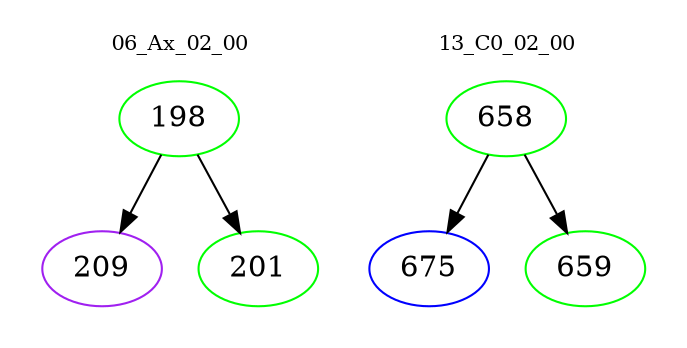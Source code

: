 digraph{
subgraph cluster_0 {
color = white
label = "06_Ax_02_00";
fontsize=10;
T0_198 [label="198", color="green"]
T0_198 -> T0_209 [color="black"]
T0_209 [label="209", color="purple"]
T0_198 -> T0_201 [color="black"]
T0_201 [label="201", color="green"]
}
subgraph cluster_1 {
color = white
label = "13_C0_02_00";
fontsize=10;
T1_658 [label="658", color="green"]
T1_658 -> T1_675 [color="black"]
T1_675 [label="675", color="blue"]
T1_658 -> T1_659 [color="black"]
T1_659 [label="659", color="green"]
}
}
